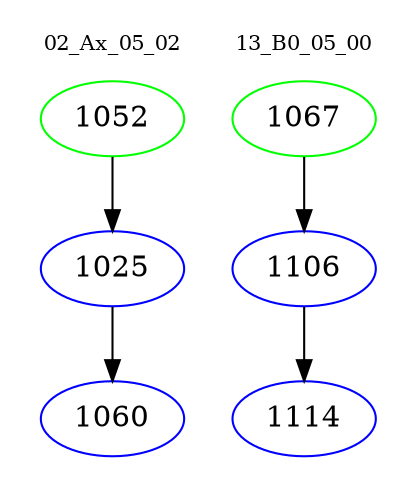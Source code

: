 digraph{
subgraph cluster_0 {
color = white
label = "02_Ax_05_02";
fontsize=10;
T0_1052 [label="1052", color="green"]
T0_1052 -> T0_1025 [color="black"]
T0_1025 [label="1025", color="blue"]
T0_1025 -> T0_1060 [color="black"]
T0_1060 [label="1060", color="blue"]
}
subgraph cluster_1 {
color = white
label = "13_B0_05_00";
fontsize=10;
T1_1067 [label="1067", color="green"]
T1_1067 -> T1_1106 [color="black"]
T1_1106 [label="1106", color="blue"]
T1_1106 -> T1_1114 [color="black"]
T1_1114 [label="1114", color="blue"]
}
}
